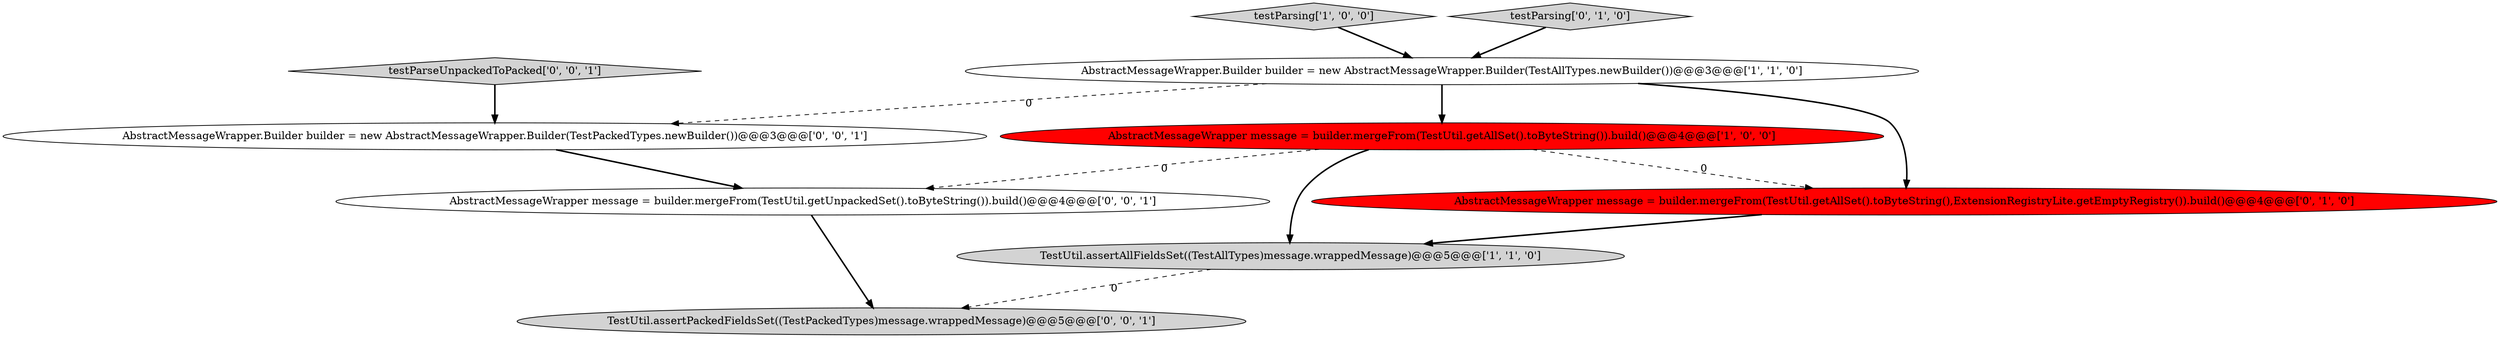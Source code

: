 digraph {
9 [style = filled, label = "testParseUnpackedToPacked['0', '0', '1']", fillcolor = lightgray, shape = diamond image = "AAA0AAABBB3BBB"];
1 [style = filled, label = "TestUtil.assertAllFieldsSet((TestAllTypes)message.wrappedMessage)@@@5@@@['1', '1', '0']", fillcolor = lightgray, shape = ellipse image = "AAA0AAABBB1BBB"];
5 [style = filled, label = "AbstractMessageWrapper message = builder.mergeFrom(TestUtil.getAllSet().toByteString(),ExtensionRegistryLite.getEmptyRegistry()).build()@@@4@@@['0', '1', '0']", fillcolor = red, shape = ellipse image = "AAA1AAABBB2BBB"];
6 [style = filled, label = "TestUtil.assertPackedFieldsSet((TestPackedTypes)message.wrappedMessage)@@@5@@@['0', '0', '1']", fillcolor = lightgray, shape = ellipse image = "AAA0AAABBB3BBB"];
2 [style = filled, label = "testParsing['1', '0', '0']", fillcolor = lightgray, shape = diamond image = "AAA0AAABBB1BBB"];
4 [style = filled, label = "testParsing['0', '1', '0']", fillcolor = lightgray, shape = diamond image = "AAA0AAABBB2BBB"];
0 [style = filled, label = "AbstractMessageWrapper message = builder.mergeFrom(TestUtil.getAllSet().toByteString()).build()@@@4@@@['1', '0', '0']", fillcolor = red, shape = ellipse image = "AAA1AAABBB1BBB"];
8 [style = filled, label = "AbstractMessageWrapper message = builder.mergeFrom(TestUtil.getUnpackedSet().toByteString()).build()@@@4@@@['0', '0', '1']", fillcolor = white, shape = ellipse image = "AAA0AAABBB3BBB"];
3 [style = filled, label = "AbstractMessageWrapper.Builder builder = new AbstractMessageWrapper.Builder(TestAllTypes.newBuilder())@@@3@@@['1', '1', '0']", fillcolor = white, shape = ellipse image = "AAA0AAABBB1BBB"];
7 [style = filled, label = "AbstractMessageWrapper.Builder builder = new AbstractMessageWrapper.Builder(TestPackedTypes.newBuilder())@@@3@@@['0', '0', '1']", fillcolor = white, shape = ellipse image = "AAA0AAABBB3BBB"];
0->8 [style = dashed, label="0"];
5->1 [style = bold, label=""];
4->3 [style = bold, label=""];
3->5 [style = bold, label=""];
8->6 [style = bold, label=""];
0->5 [style = dashed, label="0"];
9->7 [style = bold, label=""];
7->8 [style = bold, label=""];
3->7 [style = dashed, label="0"];
1->6 [style = dashed, label="0"];
0->1 [style = bold, label=""];
3->0 [style = bold, label=""];
2->3 [style = bold, label=""];
}
